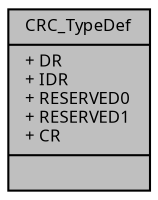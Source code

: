 digraph "CRC_TypeDef"
{
  edge [fontname="Sans",fontsize="8",labelfontname="Sans",labelfontsize="8"];
  node [fontname="Sans",fontsize="8",shape=record];
  Node1 [label="{CRC_TypeDef\n|+ DR\l+ IDR\l+ RESERVED0\l+ RESERVED1\l+ CR\l|}",height=0.2,width=0.4,color="black", fillcolor="grey75", style="filled", fontcolor="black"];
}
